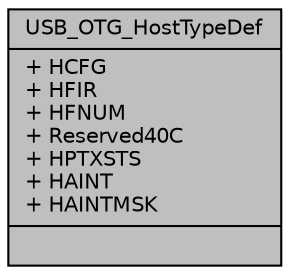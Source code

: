 digraph "USB_OTG_HostTypeDef"
{
  edge [fontname="Helvetica",fontsize="10",labelfontname="Helvetica",labelfontsize="10"];
  node [fontname="Helvetica",fontsize="10",shape=record];
  Node1 [label="{USB_OTG_HostTypeDef\n|+ HCFG\l+ HFIR\l+ HFNUM\l+ Reserved40C\l+ HPTXSTS\l+ HAINT\l+ HAINTMSK\l|}",height=0.2,width=0.4,color="black", fillcolor="grey75", style="filled", fontcolor="black"];
}

